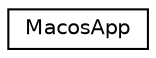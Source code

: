 digraph "Graphical Class Hierarchy"
{
 // LATEX_PDF_SIZE
  edge [fontname="Helvetica",fontsize="10",labelfontname="Helvetica",labelfontsize="10"];
  node [fontname="Helvetica",fontsize="10",shape=record];
  rankdir="LR";
  Node0 [label="MacosApp",height=0.2,width=0.4,color="black", fillcolor="white", style="filled",URL="$classMacosApp.html",tooltip=" "];
}
